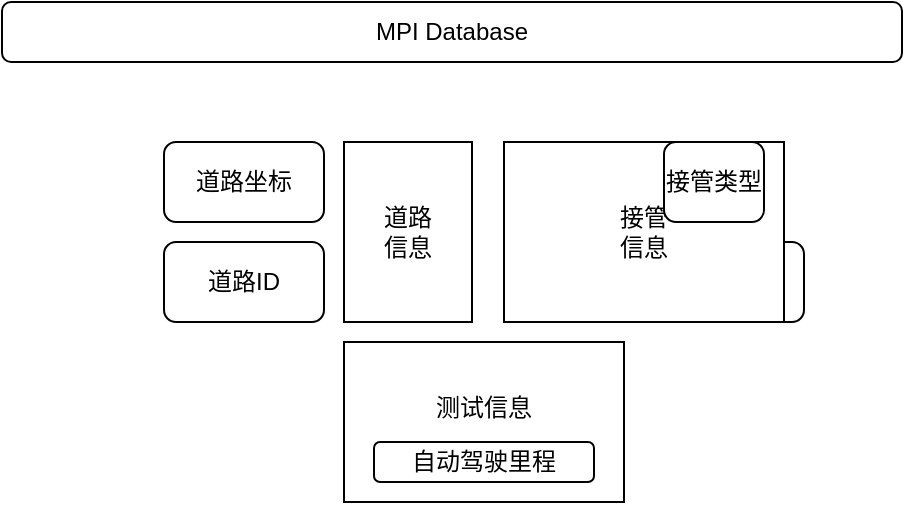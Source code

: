 <mxfile version="20.2.6" type="github">
  <diagram id="GZnJCpQ3d5WbazsN9seQ" name="第 1 页">
    <mxGraphModel dx="1127" dy="683" grid="1" gridSize="10" guides="1" tooltips="1" connect="1" arrows="1" fold="1" page="1" pageScale="1" pageWidth="827" pageHeight="1169" math="0" shadow="0">
      <root>
        <mxCell id="0" />
        <mxCell id="1" parent="0" />
        <mxCell id="tpxF0HcjHLxn8Adc8xrV-14" value="&lt;div&gt;测试信息&lt;/div&gt;&lt;div&gt;&lt;br&gt;&lt;/div&gt;" style="rounded=0;whiteSpace=wrap;html=1;gradientColor=none;" vertex="1" parent="1">
          <mxGeometry x="360" y="370" width="140" height="80" as="geometry" />
        </mxCell>
        <mxCell id="tpxF0HcjHLxn8Adc8xrV-1" value="MPI Database" style="rounded=1;whiteSpace=wrap;html=1;" vertex="1" parent="1">
          <mxGeometry x="189" y="200" width="450" height="30" as="geometry" />
        </mxCell>
        <mxCell id="tpxF0HcjHLxn8Adc8xrV-6" value="&lt;div&gt;接管次数&lt;/div&gt;" style="rounded=1;whiteSpace=wrap;html=1;" vertex="1" parent="1">
          <mxGeometry x="510" y="320" width="80" height="40" as="geometry" />
        </mxCell>
        <mxCell id="tpxF0HcjHLxn8Adc8xrV-8" value="自动驾驶里程" style="rounded=1;whiteSpace=wrap;html=1;" vertex="1" parent="1">
          <mxGeometry x="375" y="420" width="110" height="20" as="geometry" />
        </mxCell>
        <mxCell id="tpxF0HcjHLxn8Adc8xrV-9" value="&lt;div&gt;道路坐标&lt;/div&gt;" style="rounded=1;whiteSpace=wrap;html=1;" vertex="1" parent="1">
          <mxGeometry x="270" y="270" width="80" height="40" as="geometry" />
        </mxCell>
        <mxCell id="tpxF0HcjHLxn8Adc8xrV-10" value="&lt;div&gt;道路ID&lt;/div&gt;" style="rounded=1;whiteSpace=wrap;html=1;" vertex="1" parent="1">
          <mxGeometry x="270" y="320" width="80" height="40" as="geometry" />
        </mxCell>
        <mxCell id="tpxF0HcjHLxn8Adc8xrV-12" value="&lt;div&gt;接管&lt;/div&gt;&lt;div&gt;信息&lt;/div&gt;" style="rounded=0;whiteSpace=wrap;html=1;gradientColor=none;" vertex="1" parent="1">
          <mxGeometry x="440" y="270" width="140" height="90" as="geometry" />
        </mxCell>
        <mxCell id="tpxF0HcjHLxn8Adc8xrV-13" value="&lt;div&gt;道路&lt;/div&gt;&lt;div&gt;信息&lt;/div&gt;" style="rounded=0;whiteSpace=wrap;html=1;gradientColor=none;" vertex="1" parent="1">
          <mxGeometry x="360" y="270" width="64" height="90" as="geometry" />
        </mxCell>
        <mxCell id="tpxF0HcjHLxn8Adc8xrV-5" value="&lt;div&gt;接管类型&lt;/div&gt;" style="rounded=1;whiteSpace=wrap;html=1;" vertex="1" parent="1">
          <mxGeometry x="520" y="270" width="50" height="40" as="geometry" />
        </mxCell>
      </root>
    </mxGraphModel>
  </diagram>
</mxfile>

